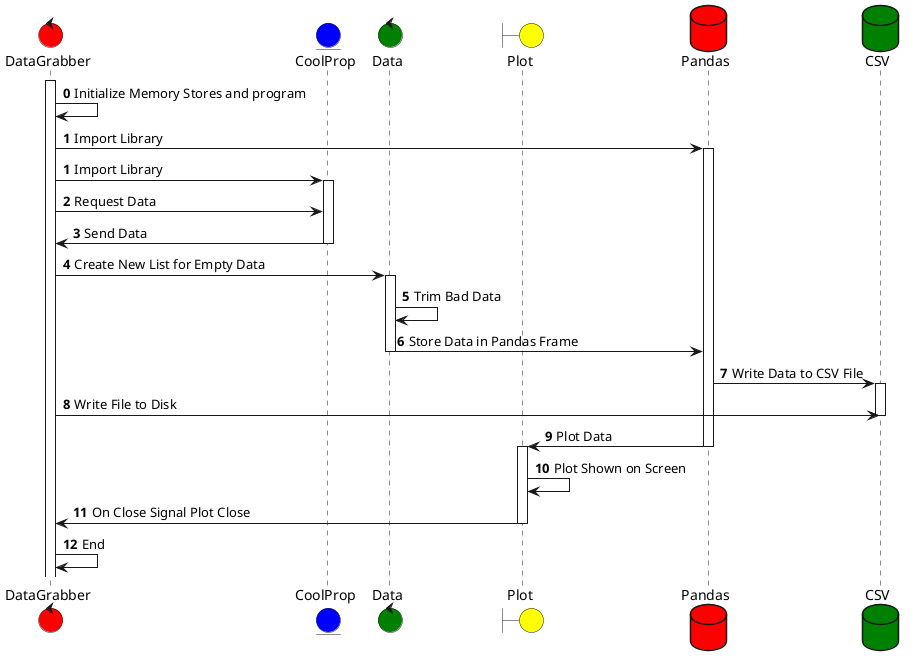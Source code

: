 @startuml
control DataGrabber #red
entity CoolProp  #blue
control Data #green
boundary Plot #yellow
database Pandas #red
database CSV #green

autonumber 0 1
activate DataGrabber
DataGrabber -> DataGrabber: Initialize Memory Stores and program
autonumber 1
DataGrabber -> Pandas: Import Library
activate Pandas
autonumber 1
DataGrabber -> CoolProp: Import Library
autonumber 2 1

activate CoolProp
DataGrabber -> CoolProp: Request Data
CoolProp -> DataGrabber: Send Data
deactivate CoolProp

DataGrabber -> Data: Create New List for Empty Data
activate Data
Data -> Data: Trim Bad Data
Data -> Pandas: Store Data in Pandas Frame
deactivate Data

Pandas -> CSV: Write Data to CSV File
activate CSV
DataGrabber-> CSV: Write File to Disk
deactivate CSV
Pandas -> Plot: Plot Data
deactivate Pandas
activate Plot

Plot->Plot: Plot Shown on Screen
Plot->DataGrabber: On Close Signal Plot Close
deactivate Plot
DataGrabber -> DataGrabber: End


@enduml
